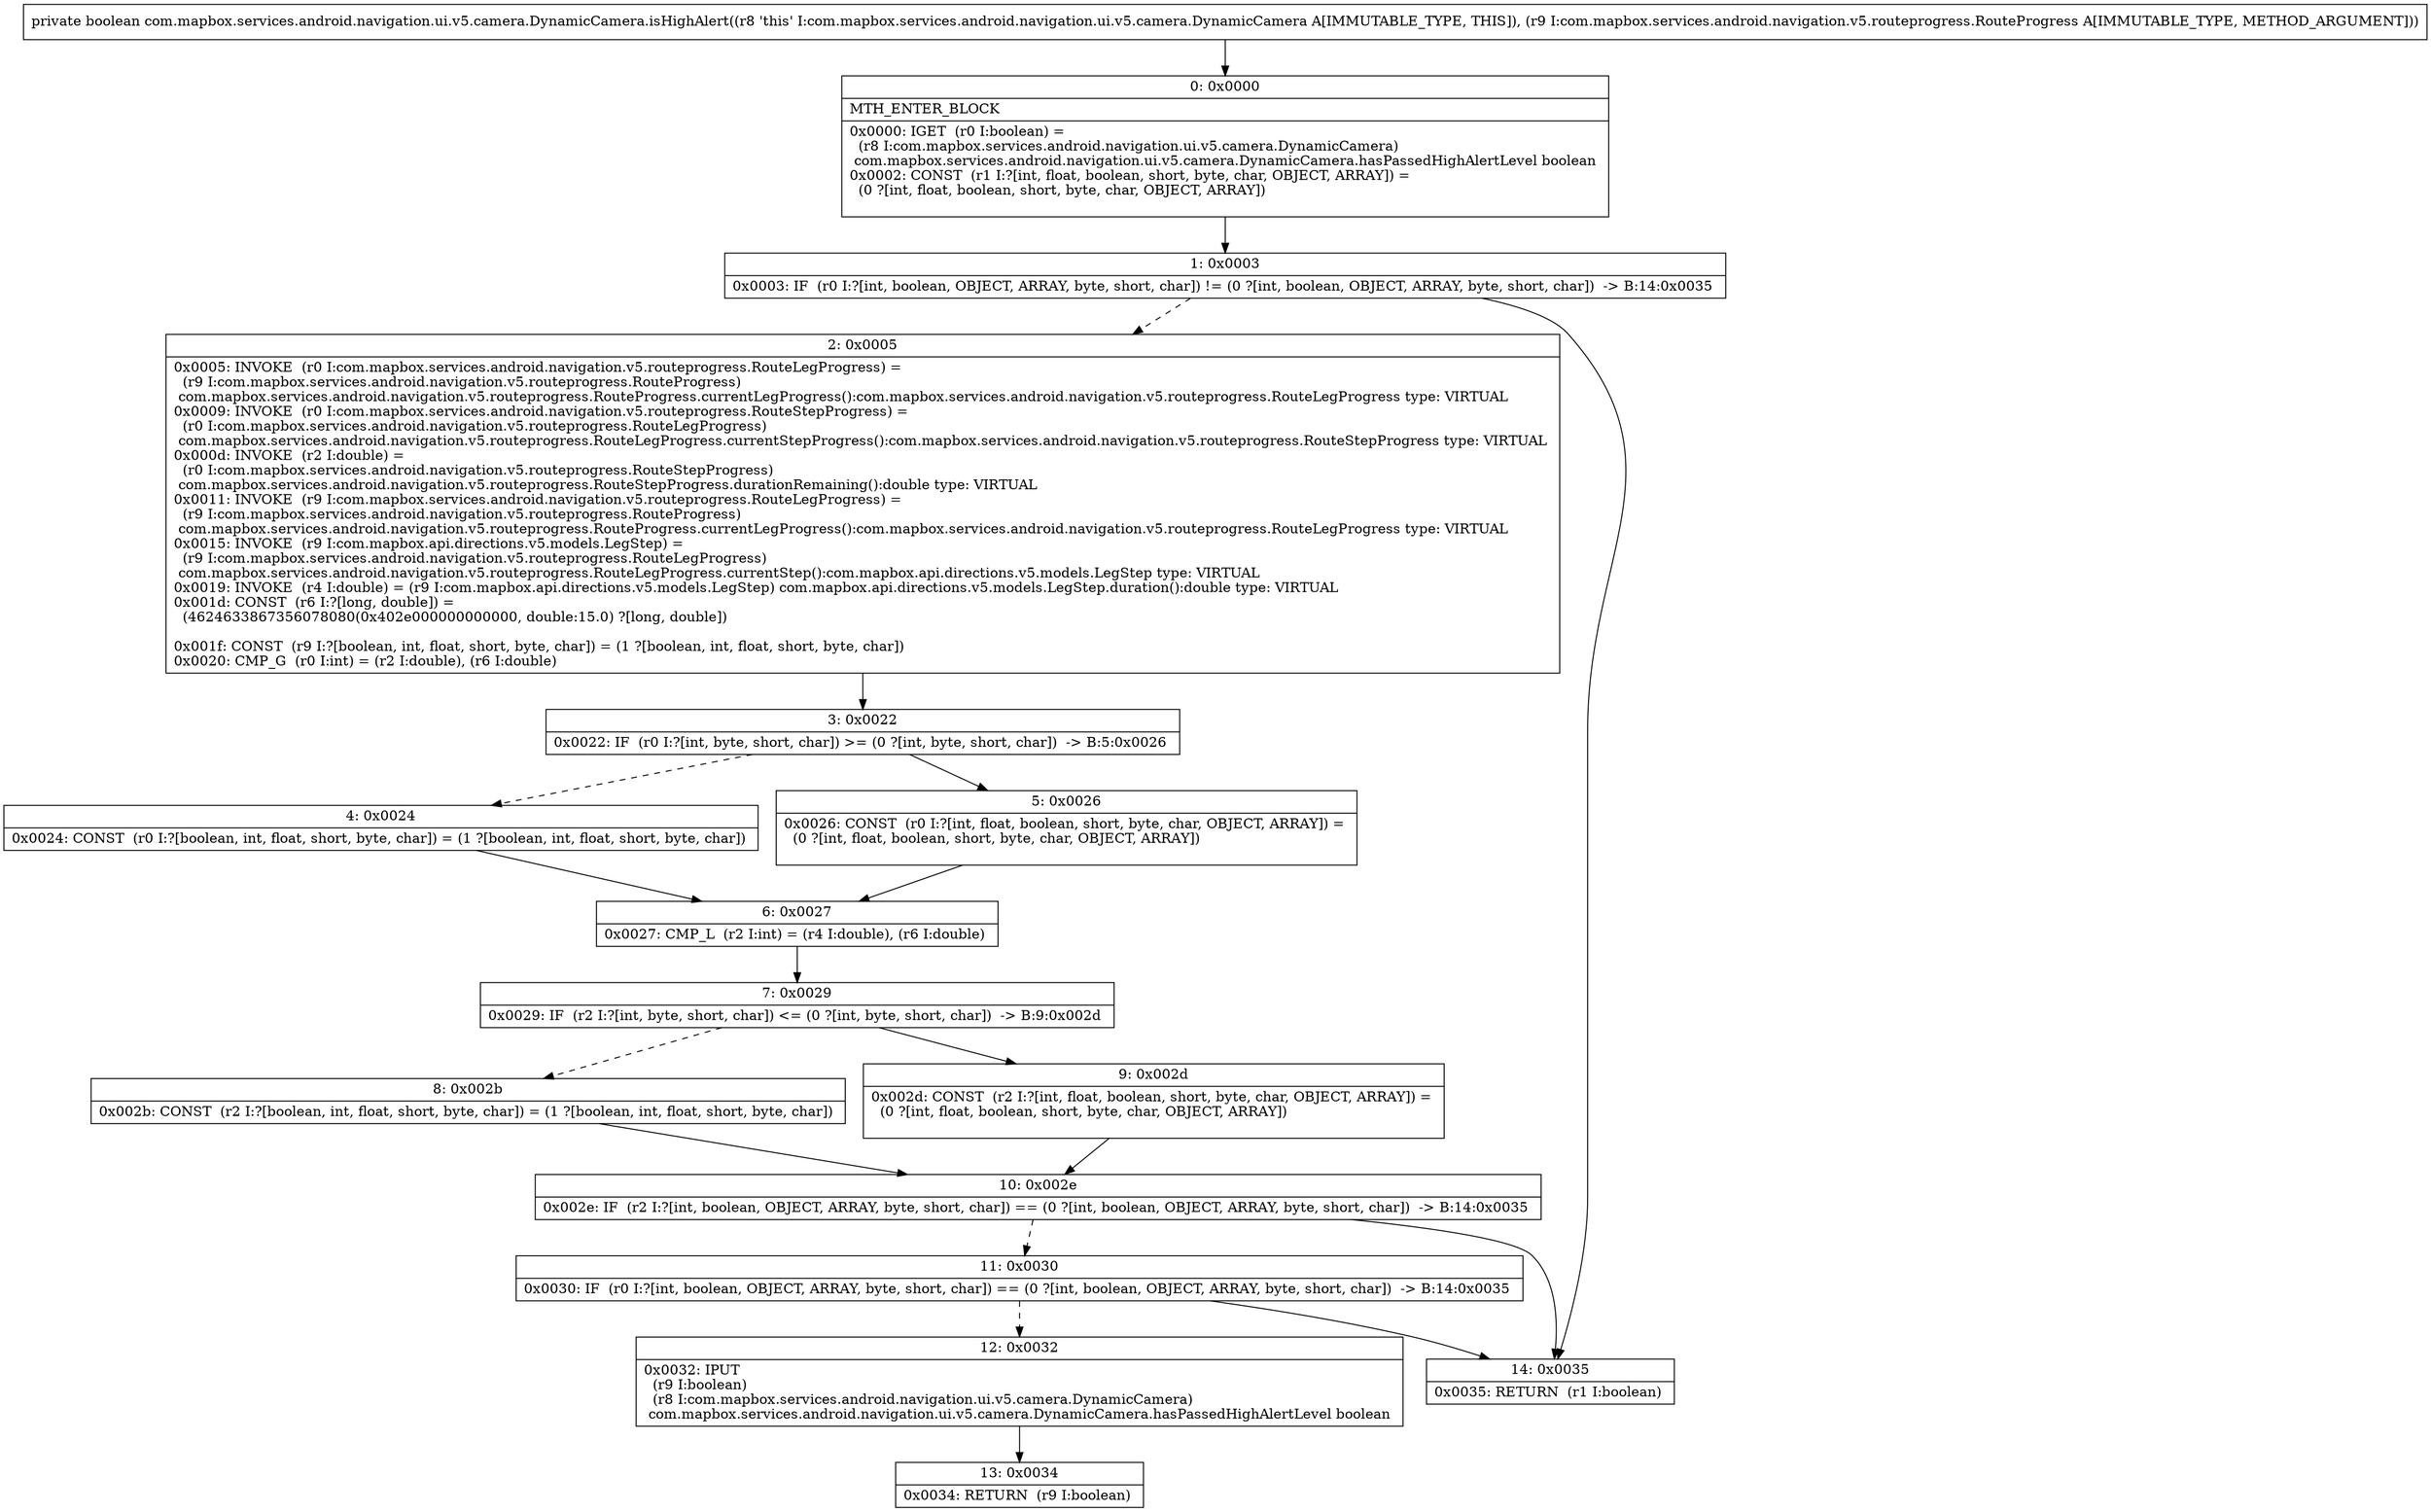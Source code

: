 digraph "CFG forcom.mapbox.services.android.navigation.ui.v5.camera.DynamicCamera.isHighAlert(Lcom\/mapbox\/services\/android\/navigation\/v5\/routeprogress\/RouteProgress;)Z" {
Node_0 [shape=record,label="{0\:\ 0x0000|MTH_ENTER_BLOCK\l|0x0000: IGET  (r0 I:boolean) = \l  (r8 I:com.mapbox.services.android.navigation.ui.v5.camera.DynamicCamera)\l com.mapbox.services.android.navigation.ui.v5.camera.DynamicCamera.hasPassedHighAlertLevel boolean \l0x0002: CONST  (r1 I:?[int, float, boolean, short, byte, char, OBJECT, ARRAY]) = \l  (0 ?[int, float, boolean, short, byte, char, OBJECT, ARRAY])\l \l}"];
Node_1 [shape=record,label="{1\:\ 0x0003|0x0003: IF  (r0 I:?[int, boolean, OBJECT, ARRAY, byte, short, char]) != (0 ?[int, boolean, OBJECT, ARRAY, byte, short, char])  \-\> B:14:0x0035 \l}"];
Node_2 [shape=record,label="{2\:\ 0x0005|0x0005: INVOKE  (r0 I:com.mapbox.services.android.navigation.v5.routeprogress.RouteLegProgress) = \l  (r9 I:com.mapbox.services.android.navigation.v5.routeprogress.RouteProgress)\l com.mapbox.services.android.navigation.v5.routeprogress.RouteProgress.currentLegProgress():com.mapbox.services.android.navigation.v5.routeprogress.RouteLegProgress type: VIRTUAL \l0x0009: INVOKE  (r0 I:com.mapbox.services.android.navigation.v5.routeprogress.RouteStepProgress) = \l  (r0 I:com.mapbox.services.android.navigation.v5.routeprogress.RouteLegProgress)\l com.mapbox.services.android.navigation.v5.routeprogress.RouteLegProgress.currentStepProgress():com.mapbox.services.android.navigation.v5.routeprogress.RouteStepProgress type: VIRTUAL \l0x000d: INVOKE  (r2 I:double) = \l  (r0 I:com.mapbox.services.android.navigation.v5.routeprogress.RouteStepProgress)\l com.mapbox.services.android.navigation.v5.routeprogress.RouteStepProgress.durationRemaining():double type: VIRTUAL \l0x0011: INVOKE  (r9 I:com.mapbox.services.android.navigation.v5.routeprogress.RouteLegProgress) = \l  (r9 I:com.mapbox.services.android.navigation.v5.routeprogress.RouteProgress)\l com.mapbox.services.android.navigation.v5.routeprogress.RouteProgress.currentLegProgress():com.mapbox.services.android.navigation.v5.routeprogress.RouteLegProgress type: VIRTUAL \l0x0015: INVOKE  (r9 I:com.mapbox.api.directions.v5.models.LegStep) = \l  (r9 I:com.mapbox.services.android.navigation.v5.routeprogress.RouteLegProgress)\l com.mapbox.services.android.navigation.v5.routeprogress.RouteLegProgress.currentStep():com.mapbox.api.directions.v5.models.LegStep type: VIRTUAL \l0x0019: INVOKE  (r4 I:double) = (r9 I:com.mapbox.api.directions.v5.models.LegStep) com.mapbox.api.directions.v5.models.LegStep.duration():double type: VIRTUAL \l0x001d: CONST  (r6 I:?[long, double]) = \l  (4624633867356078080(0x402e000000000000, double:15.0) ?[long, double])\l \l0x001f: CONST  (r9 I:?[boolean, int, float, short, byte, char]) = (1 ?[boolean, int, float, short, byte, char]) \l0x0020: CMP_G  (r0 I:int) = (r2 I:double), (r6 I:double) \l}"];
Node_3 [shape=record,label="{3\:\ 0x0022|0x0022: IF  (r0 I:?[int, byte, short, char]) \>= (0 ?[int, byte, short, char])  \-\> B:5:0x0026 \l}"];
Node_4 [shape=record,label="{4\:\ 0x0024|0x0024: CONST  (r0 I:?[boolean, int, float, short, byte, char]) = (1 ?[boolean, int, float, short, byte, char]) \l}"];
Node_5 [shape=record,label="{5\:\ 0x0026|0x0026: CONST  (r0 I:?[int, float, boolean, short, byte, char, OBJECT, ARRAY]) = \l  (0 ?[int, float, boolean, short, byte, char, OBJECT, ARRAY])\l \l}"];
Node_6 [shape=record,label="{6\:\ 0x0027|0x0027: CMP_L  (r2 I:int) = (r4 I:double), (r6 I:double) \l}"];
Node_7 [shape=record,label="{7\:\ 0x0029|0x0029: IF  (r2 I:?[int, byte, short, char]) \<= (0 ?[int, byte, short, char])  \-\> B:9:0x002d \l}"];
Node_8 [shape=record,label="{8\:\ 0x002b|0x002b: CONST  (r2 I:?[boolean, int, float, short, byte, char]) = (1 ?[boolean, int, float, short, byte, char]) \l}"];
Node_9 [shape=record,label="{9\:\ 0x002d|0x002d: CONST  (r2 I:?[int, float, boolean, short, byte, char, OBJECT, ARRAY]) = \l  (0 ?[int, float, boolean, short, byte, char, OBJECT, ARRAY])\l \l}"];
Node_10 [shape=record,label="{10\:\ 0x002e|0x002e: IF  (r2 I:?[int, boolean, OBJECT, ARRAY, byte, short, char]) == (0 ?[int, boolean, OBJECT, ARRAY, byte, short, char])  \-\> B:14:0x0035 \l}"];
Node_11 [shape=record,label="{11\:\ 0x0030|0x0030: IF  (r0 I:?[int, boolean, OBJECT, ARRAY, byte, short, char]) == (0 ?[int, boolean, OBJECT, ARRAY, byte, short, char])  \-\> B:14:0x0035 \l}"];
Node_12 [shape=record,label="{12\:\ 0x0032|0x0032: IPUT  \l  (r9 I:boolean)\l  (r8 I:com.mapbox.services.android.navigation.ui.v5.camera.DynamicCamera)\l com.mapbox.services.android.navigation.ui.v5.camera.DynamicCamera.hasPassedHighAlertLevel boolean \l}"];
Node_13 [shape=record,label="{13\:\ 0x0034|0x0034: RETURN  (r9 I:boolean) \l}"];
Node_14 [shape=record,label="{14\:\ 0x0035|0x0035: RETURN  (r1 I:boolean) \l}"];
MethodNode[shape=record,label="{private boolean com.mapbox.services.android.navigation.ui.v5.camera.DynamicCamera.isHighAlert((r8 'this' I:com.mapbox.services.android.navigation.ui.v5.camera.DynamicCamera A[IMMUTABLE_TYPE, THIS]), (r9 I:com.mapbox.services.android.navigation.v5.routeprogress.RouteProgress A[IMMUTABLE_TYPE, METHOD_ARGUMENT])) }"];
MethodNode -> Node_0;
Node_0 -> Node_1;
Node_1 -> Node_2[style=dashed];
Node_1 -> Node_14;
Node_2 -> Node_3;
Node_3 -> Node_4[style=dashed];
Node_3 -> Node_5;
Node_4 -> Node_6;
Node_5 -> Node_6;
Node_6 -> Node_7;
Node_7 -> Node_8[style=dashed];
Node_7 -> Node_9;
Node_8 -> Node_10;
Node_9 -> Node_10;
Node_10 -> Node_11[style=dashed];
Node_10 -> Node_14;
Node_11 -> Node_12[style=dashed];
Node_11 -> Node_14;
Node_12 -> Node_13;
}

